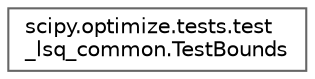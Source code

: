 digraph "Graphical Class Hierarchy"
{
 // LATEX_PDF_SIZE
  bgcolor="transparent";
  edge [fontname=Helvetica,fontsize=10,labelfontname=Helvetica,labelfontsize=10];
  node [fontname=Helvetica,fontsize=10,shape=box,height=0.2,width=0.4];
  rankdir="LR";
  Node0 [id="Node000000",label="scipy.optimize.tests.test\l_lsq_common.TestBounds",height=0.2,width=0.4,color="grey40", fillcolor="white", style="filled",URL="$da/dad/classscipy_1_1optimize_1_1tests_1_1test__lsq__common_1_1TestBounds.html",tooltip=" "];
}

